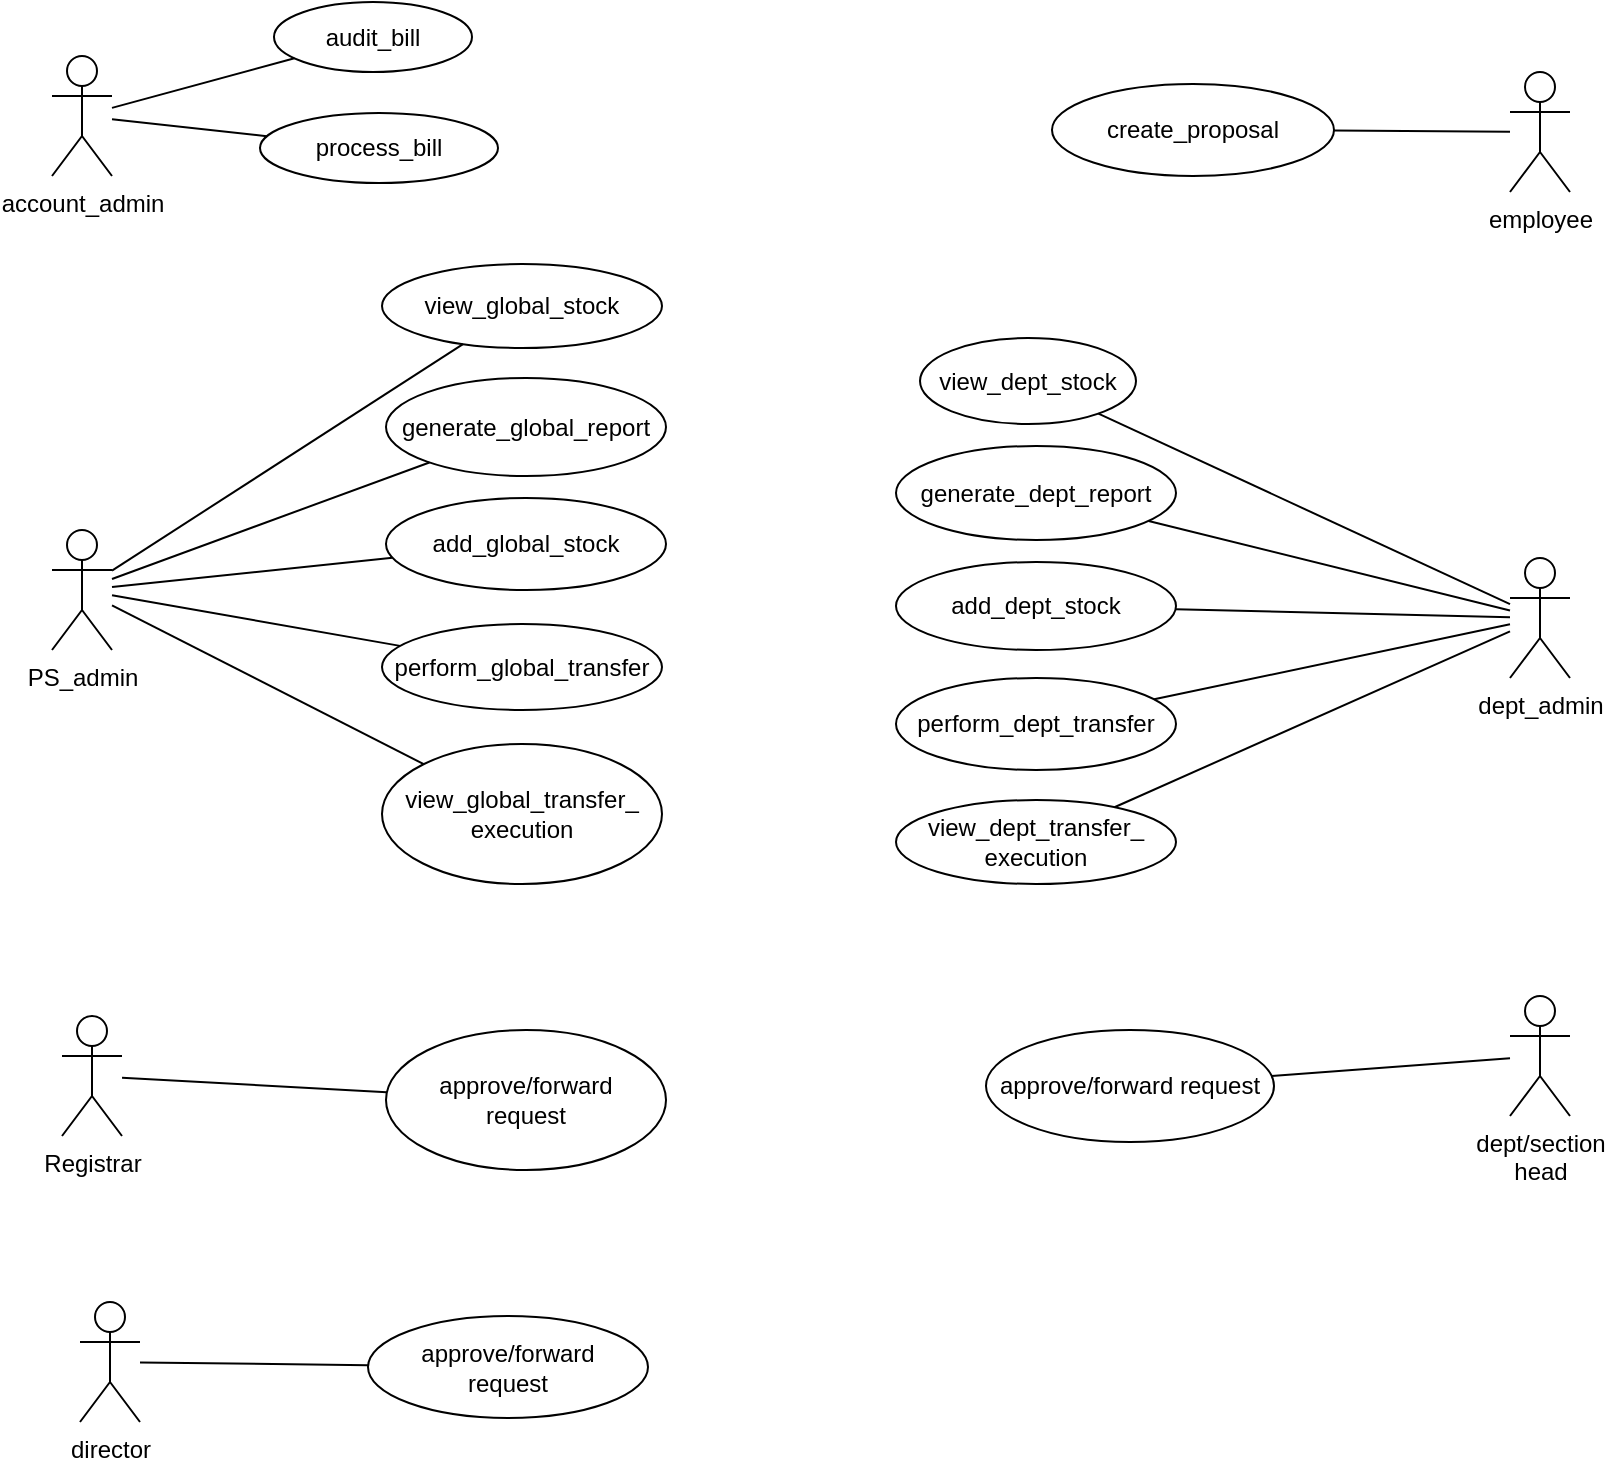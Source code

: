 <mxfile version="22.1.3" type="device">
  <diagram name="Page-1" id="bU78zU_5jGtqtS7ae8Nd">
    <mxGraphModel dx="1290" dy="530" grid="0" gridSize="10" guides="1" tooltips="1" connect="1" arrows="1" fold="1" page="1" pageScale="1" pageWidth="850" pageHeight="1100" math="0" shadow="0">
      <root>
        <mxCell id="0" />
        <mxCell id="1" parent="0" />
        <mxCell id="nsZQSlh_ZC7NNO7O2sfB-1" value="view_global_stock" style="ellipse;whiteSpace=wrap;html=1;" parent="1" vertex="1">
          <mxGeometry x="202" y="144" width="140" height="42" as="geometry" />
        </mxCell>
        <mxCell id="nsZQSlh_ZC7NNO7O2sfB-2" value="generate_global_report" style="ellipse;whiteSpace=wrap;html=1;" parent="1" vertex="1">
          <mxGeometry x="204" y="201" width="140" height="49" as="geometry" />
        </mxCell>
        <mxCell id="nsZQSlh_ZC7NNO7O2sfB-3" value="perform_global_transfer" style="ellipse;whiteSpace=wrap;html=1;" parent="1" vertex="1">
          <mxGeometry x="202" y="324" width="140" height="43" as="geometry" />
        </mxCell>
        <mxCell id="nsZQSlh_ZC7NNO7O2sfB-4" value="add_global_stock" style="ellipse;whiteSpace=wrap;html=1;" parent="1" vertex="1">
          <mxGeometry x="204" y="261" width="140" height="46" as="geometry" />
        </mxCell>
        <mxCell id="nsZQSlh_ZC7NNO7O2sfB-5" value="generate_dept_report" style="ellipse;whiteSpace=wrap;html=1;" parent="1" vertex="1">
          <mxGeometry x="459" y="235" width="140" height="47" as="geometry" />
        </mxCell>
        <mxCell id="nsZQSlh_ZC7NNO7O2sfB-6" value="view_dept_stock" style="ellipse;whiteSpace=wrap;html=1;" parent="1" vertex="1">
          <mxGeometry x="471" y="181" width="108" height="43" as="geometry" />
        </mxCell>
        <mxCell id="nsZQSlh_ZC7NNO7O2sfB-7" value="view_global_transfer_&lt;br&gt;execution" style="ellipse;whiteSpace=wrap;html=1;" parent="1" vertex="1">
          <mxGeometry x="202" y="384" width="140" height="70" as="geometry" />
        </mxCell>
        <mxCell id="nsZQSlh_ZC7NNO7O2sfB-8" value="view_dept_transfer_&lt;br&gt;execution" style="ellipse;whiteSpace=wrap;html=1;" parent="1" vertex="1">
          <mxGeometry x="459" y="412" width="140" height="42" as="geometry" />
        </mxCell>
        <mxCell id="nsZQSlh_ZC7NNO7O2sfB-9" value="perform_dept_transfer" style="ellipse;whiteSpace=wrap;html=1;" parent="1" vertex="1">
          <mxGeometry x="459" y="351" width="140" height="46" as="geometry" />
        </mxCell>
        <mxCell id="nsZQSlh_ZC7NNO7O2sfB-10" value="add_dept_stock" style="ellipse;whiteSpace=wrap;html=1;" parent="1" vertex="1">
          <mxGeometry x="459" y="293" width="140" height="44" as="geometry" />
        </mxCell>
        <mxCell id="nsZQSlh_ZC7NNO7O2sfB-11" value="PS_admin" style="shape=umlActor;html=1;verticalLabelPosition=bottom;verticalAlign=top;align=center;" parent="1" vertex="1">
          <mxGeometry x="37" y="277" width="30" height="60" as="geometry" />
        </mxCell>
        <mxCell id="nsZQSlh_ZC7NNO7O2sfB-12" value="dept_admin" style="shape=umlActor;html=1;verticalLabelPosition=bottom;verticalAlign=top;align=center;" parent="1" vertex="1">
          <mxGeometry x="766" y="291" width="30" height="60" as="geometry" />
        </mxCell>
        <mxCell id="80nDWalMqk8EHLr9We-G-1" value="" style="endArrow=none;html=1;rounded=0;" parent="1" source="nsZQSlh_ZC7NNO7O2sfB-11" target="nsZQSlh_ZC7NNO7O2sfB-1" edge="1">
          <mxGeometry width="50" height="50" relative="1" as="geometry">
            <mxPoint x="511" y="311" as="sourcePoint" />
            <mxPoint x="561" y="261" as="targetPoint" />
          </mxGeometry>
        </mxCell>
        <mxCell id="80nDWalMqk8EHLr9We-G-2" value="" style="endArrow=none;html=1;rounded=0;" parent="1" source="nsZQSlh_ZC7NNO7O2sfB-11" target="nsZQSlh_ZC7NNO7O2sfB-2" edge="1">
          <mxGeometry width="50" height="50" relative="1" as="geometry">
            <mxPoint x="511" y="311" as="sourcePoint" />
            <mxPoint x="561" y="261" as="targetPoint" />
          </mxGeometry>
        </mxCell>
        <mxCell id="80nDWalMqk8EHLr9We-G-3" value="" style="endArrow=none;html=1;rounded=0;" parent="1" source="nsZQSlh_ZC7NNO7O2sfB-11" target="nsZQSlh_ZC7NNO7O2sfB-4" edge="1">
          <mxGeometry width="50" height="50" relative="1" as="geometry">
            <mxPoint x="511" y="311" as="sourcePoint" />
            <mxPoint x="561" y="261" as="targetPoint" />
          </mxGeometry>
        </mxCell>
        <mxCell id="80nDWalMqk8EHLr9We-G-4" value="" style="endArrow=none;html=1;rounded=0;" parent="1" source="nsZQSlh_ZC7NNO7O2sfB-3" target="nsZQSlh_ZC7NNO7O2sfB-11" edge="1">
          <mxGeometry width="50" height="50" relative="1" as="geometry">
            <mxPoint x="511" y="311" as="sourcePoint" />
            <mxPoint x="561" y="261" as="targetPoint" />
          </mxGeometry>
        </mxCell>
        <mxCell id="80nDWalMqk8EHLr9We-G-5" value="" style="endArrow=none;html=1;rounded=0;" parent="1" source="nsZQSlh_ZC7NNO7O2sfB-7" target="nsZQSlh_ZC7NNO7O2sfB-11" edge="1">
          <mxGeometry width="50" height="50" relative="1" as="geometry">
            <mxPoint x="511" y="549" as="sourcePoint" />
            <mxPoint x="561" y="499" as="targetPoint" />
          </mxGeometry>
        </mxCell>
        <mxCell id="80nDWalMqk8EHLr9We-G-6" value="" style="endArrow=none;html=1;rounded=0;" parent="1" source="nsZQSlh_ZC7NNO7O2sfB-12" target="nsZQSlh_ZC7NNO7O2sfB-6" edge="1">
          <mxGeometry width="50" height="50" relative="1" as="geometry">
            <mxPoint x="511" y="327" as="sourcePoint" />
            <mxPoint x="561" y="277" as="targetPoint" />
          </mxGeometry>
        </mxCell>
        <mxCell id="80nDWalMqk8EHLr9We-G-7" value="" style="endArrow=none;html=1;rounded=0;" parent="1" source="nsZQSlh_ZC7NNO7O2sfB-12" target="nsZQSlh_ZC7NNO7O2sfB-5" edge="1">
          <mxGeometry width="50" height="50" relative="1" as="geometry">
            <mxPoint x="511" y="327" as="sourcePoint" />
            <mxPoint x="561" y="277" as="targetPoint" />
          </mxGeometry>
        </mxCell>
        <mxCell id="80nDWalMqk8EHLr9We-G-8" value="" style="endArrow=none;html=1;rounded=0;" parent="1" source="nsZQSlh_ZC7NNO7O2sfB-10" target="nsZQSlh_ZC7NNO7O2sfB-12" edge="1">
          <mxGeometry width="50" height="50" relative="1" as="geometry">
            <mxPoint x="511" y="327" as="sourcePoint" />
            <mxPoint x="561" y="277" as="targetPoint" />
          </mxGeometry>
        </mxCell>
        <mxCell id="80nDWalMqk8EHLr9We-G-9" value="" style="endArrow=none;html=1;rounded=0;" parent="1" source="nsZQSlh_ZC7NNO7O2sfB-9" target="nsZQSlh_ZC7NNO7O2sfB-12" edge="1">
          <mxGeometry width="50" height="50" relative="1" as="geometry">
            <mxPoint x="511" y="327" as="sourcePoint" />
            <mxPoint x="561" y="277" as="targetPoint" />
          </mxGeometry>
        </mxCell>
        <mxCell id="80nDWalMqk8EHLr9We-G-10" value="" style="endArrow=none;html=1;rounded=0;" parent="1" source="nsZQSlh_ZC7NNO7O2sfB-8" target="nsZQSlh_ZC7NNO7O2sfB-12" edge="1">
          <mxGeometry width="50" height="50" relative="1" as="geometry">
            <mxPoint x="502" y="379" as="sourcePoint" />
            <mxPoint x="552" y="329" as="targetPoint" />
          </mxGeometry>
        </mxCell>
        <mxCell id="VvyDiYKONu4WlncAf0AD-1" value="employee" style="shape=umlActor;verticalLabelPosition=bottom;verticalAlign=top;html=1;outlineConnect=0;" parent="1" vertex="1">
          <mxGeometry x="766" y="48" width="30" height="60" as="geometry" />
        </mxCell>
        <mxCell id="VvyDiYKONu4WlncAf0AD-2" value="create_proposal" style="ellipse;whiteSpace=wrap;html=1;" parent="1" vertex="1">
          <mxGeometry x="537" y="54" width="141" height="46" as="geometry" />
        </mxCell>
        <mxCell id="VvyDiYKONu4WlncAf0AD-3" value="account_admin" style="shape=umlActor;verticalLabelPosition=bottom;verticalAlign=top;html=1;outlineConnect=0;" parent="1" vertex="1">
          <mxGeometry x="37" y="40" width="30" height="60" as="geometry" />
        </mxCell>
        <mxCell id="VvyDiYKONu4WlncAf0AD-5" value="audit_bill" style="ellipse;whiteSpace=wrap;html=1;" parent="1" vertex="1">
          <mxGeometry x="148" y="13" width="99" height="35" as="geometry" />
        </mxCell>
        <mxCell id="VvyDiYKONu4WlncAf0AD-6" value="" style="endArrow=none;html=1;rounded=0;" parent="1" source="VvyDiYKONu4WlncAf0AD-3" target="VvyDiYKONu4WlncAf0AD-5" edge="1">
          <mxGeometry width="50" height="50" relative="1" as="geometry">
            <mxPoint x="399" y="283" as="sourcePoint" />
            <mxPoint x="449" y="233" as="targetPoint" />
          </mxGeometry>
        </mxCell>
        <mxCell id="VvyDiYKONu4WlncAf0AD-7" value="process_bill" style="ellipse;whiteSpace=wrap;html=1;" parent="1" vertex="1">
          <mxGeometry x="141" y="68.5" width="119" height="35" as="geometry" />
        </mxCell>
        <mxCell id="VvyDiYKONu4WlncAf0AD-8" value="" style="endArrow=none;html=1;rounded=0;" parent="1" source="VvyDiYKONu4WlncAf0AD-7" target="VvyDiYKONu4WlncAf0AD-3" edge="1">
          <mxGeometry width="50" height="50" relative="1" as="geometry">
            <mxPoint x="399" y="265" as="sourcePoint" />
            <mxPoint x="449" y="215" as="targetPoint" />
          </mxGeometry>
        </mxCell>
        <mxCell id="XOEInRO6UPyuUuIf8xcD-1" value="" style="endArrow=none;html=1;rounded=0;" edge="1" parent="1" source="VvyDiYKONu4WlncAf0AD-2" target="VvyDiYKONu4WlncAf0AD-1">
          <mxGeometry width="50" height="50" relative="1" as="geometry">
            <mxPoint x="399" y="168" as="sourcePoint" />
            <mxPoint x="449" y="118" as="targetPoint" />
          </mxGeometry>
        </mxCell>
        <mxCell id="XOEInRO6UPyuUuIf8xcD-2" value="dept/section &lt;br&gt;head&lt;br&gt;" style="shape=umlActor;verticalLabelPosition=bottom;verticalAlign=top;html=1;outlineConnect=0;" vertex="1" parent="1">
          <mxGeometry x="766" y="510" width="30" height="60" as="geometry" />
        </mxCell>
        <mxCell id="XOEInRO6UPyuUuIf8xcD-3" value="approve/forward request" style="ellipse;whiteSpace=wrap;html=1;" vertex="1" parent="1">
          <mxGeometry x="504" y="527" width="144" height="56" as="geometry" />
        </mxCell>
        <mxCell id="XOEInRO6UPyuUuIf8xcD-4" value="" style="endArrow=none;html=1;rounded=0;" edge="1" parent="1" source="XOEInRO6UPyuUuIf8xcD-3" target="XOEInRO6UPyuUuIf8xcD-2">
          <mxGeometry width="50" height="50" relative="1" as="geometry">
            <mxPoint x="399" y="441" as="sourcePoint" />
            <mxPoint x="449" y="391" as="targetPoint" />
          </mxGeometry>
        </mxCell>
        <mxCell id="XOEInRO6UPyuUuIf8xcD-5" value="approve/forward &lt;br&gt;request" style="ellipse;whiteSpace=wrap;html=1;" vertex="1" parent="1">
          <mxGeometry x="204" y="527" width="140" height="70" as="geometry" />
        </mxCell>
        <mxCell id="XOEInRO6UPyuUuIf8xcD-6" value="Registrar" style="shape=umlActor;verticalLabelPosition=bottom;verticalAlign=top;html=1;outlineConnect=0;" vertex="1" parent="1">
          <mxGeometry x="42" y="520" width="30" height="60" as="geometry" />
        </mxCell>
        <mxCell id="XOEInRO6UPyuUuIf8xcD-7" value="director" style="shape=umlActor;verticalLabelPosition=bottom;verticalAlign=top;html=1;outlineConnect=0;" vertex="1" parent="1">
          <mxGeometry x="51" y="663" width="30" height="60" as="geometry" />
        </mxCell>
        <mxCell id="XOEInRO6UPyuUuIf8xcD-8" value="approve/forward&lt;br&gt;request" style="ellipse;whiteSpace=wrap;html=1;" vertex="1" parent="1">
          <mxGeometry x="195" y="670" width="140" height="51" as="geometry" />
        </mxCell>
        <mxCell id="XOEInRO6UPyuUuIf8xcD-9" value="" style="endArrow=none;html=1;rounded=0;" edge="1" parent="1" source="XOEInRO6UPyuUuIf8xcD-7" target="XOEInRO6UPyuUuIf8xcD-8">
          <mxGeometry width="50" height="50" relative="1" as="geometry">
            <mxPoint x="335" y="613" as="sourcePoint" />
            <mxPoint x="385" y="563" as="targetPoint" />
          </mxGeometry>
        </mxCell>
        <mxCell id="XOEInRO6UPyuUuIf8xcD-10" value="" style="endArrow=none;html=1;rounded=0;" edge="1" parent="1" source="XOEInRO6UPyuUuIf8xcD-6" target="XOEInRO6UPyuUuIf8xcD-5">
          <mxGeometry width="50" height="50" relative="1" as="geometry">
            <mxPoint x="335" y="613" as="sourcePoint" />
            <mxPoint x="385" y="563" as="targetPoint" />
          </mxGeometry>
        </mxCell>
      </root>
    </mxGraphModel>
  </diagram>
</mxfile>
